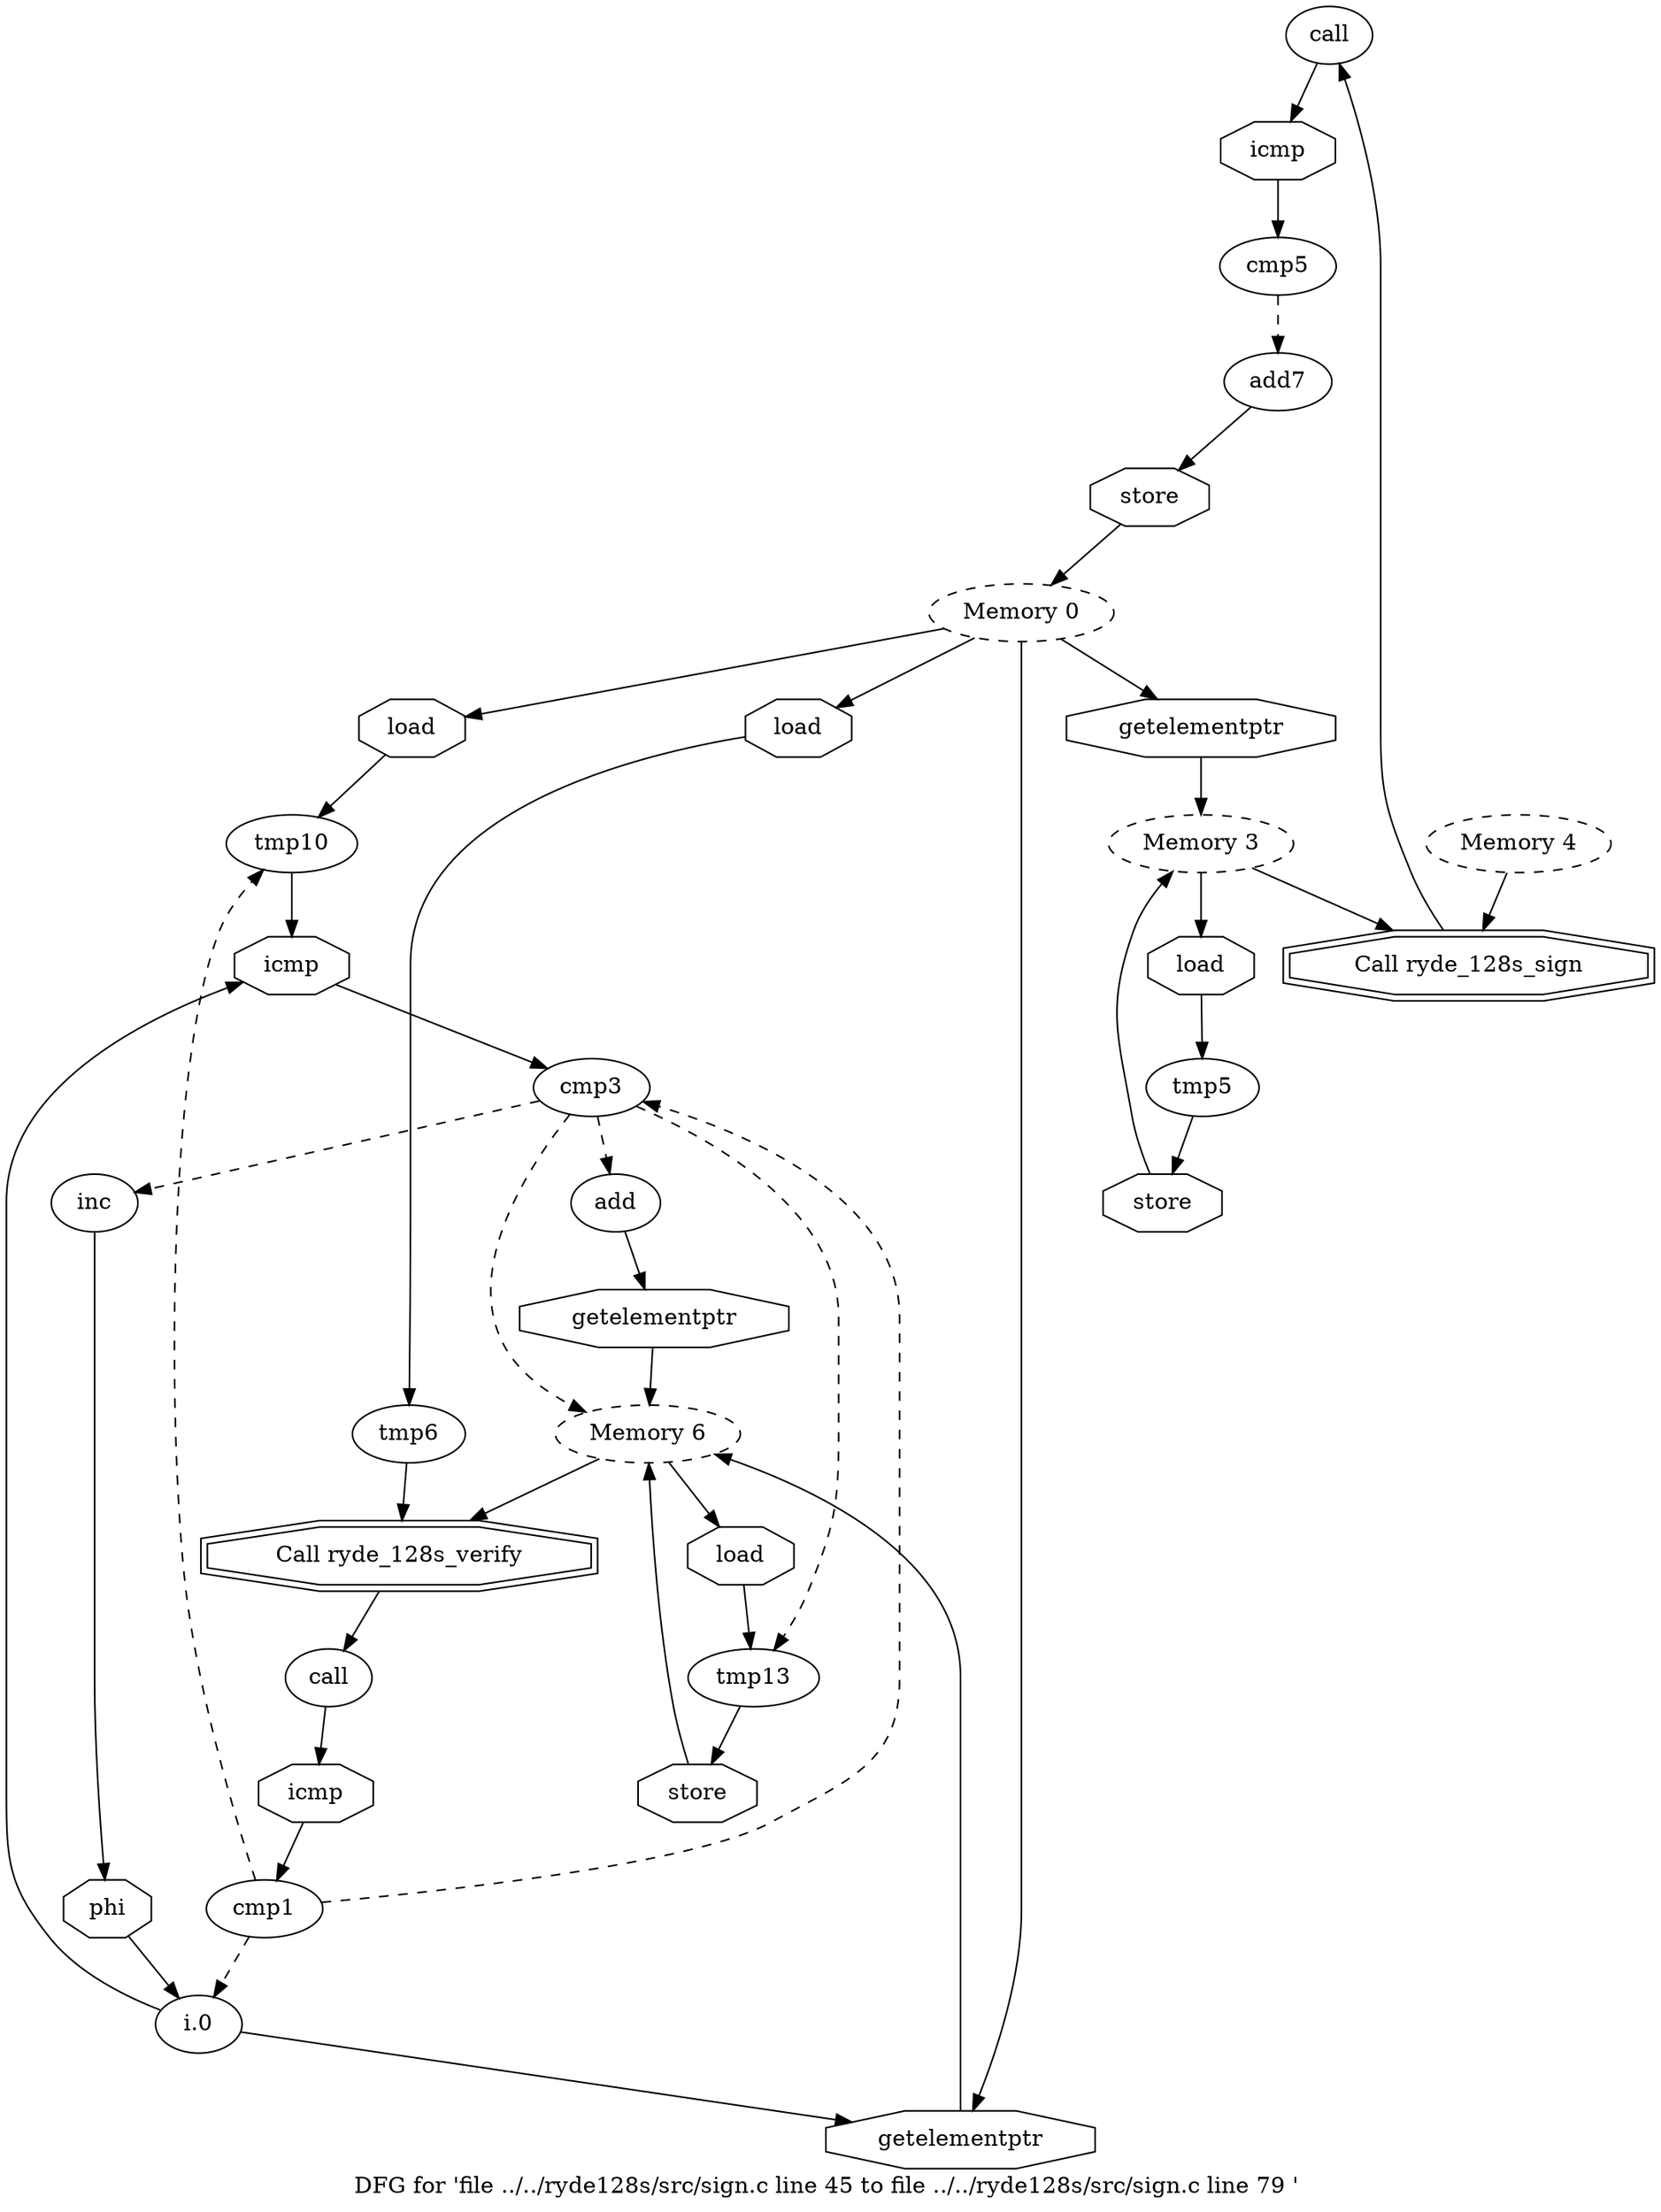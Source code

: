 digraph "DFG for 'file ../../ryde128s/src/sign.c line 45 to file ../../ryde128s/src/sign.c line 79 '  "{
label="DFG for 'file ../../ryde128s/src/sign.c line 45 to file ../../ryde128s/src/sign.c line 79 ' ";
node_257[shape=ellipse,style=solid,label="call"]
node_261[shape=octagon,style=solid,label="icmp"]
"node_257"->"node_261"
node_256[shape=octagon,style=solid,label="store"]
node_251[shape=ellipse,style=dashed,label="Memory 3"]
"node_256"->"node_251"
node_255[shape=octagon,style=solid,label="load"]
node_254[shape=ellipse,style=solid,label="tmp5"]
"node_255"->"node_254"
"node_254"->"node_256"
node_253[shape=ellipse,style=dashed,label="Memory 0"]
node_252[shape=octagon,style=solid,label="getelementptr"]
"node_253"->"node_252"
node_275[shape=octagon,style=solid,label="load"]
"node_253"->"node_275"
node_266[shape=octagon,style=solid,label="load"]
"node_253"->"node_266"
node_282[shape=octagon,style=solid,label="getelementptr"]
"node_253"->"node_282"
"node_252"->"node_251"
"node_251"->"node_255"
node_258[shape=doubleoctagon,style=solid,label="Call ryde_128s_sign"]
"node_251"->"node_258"
node_262[shape=ellipse,style=solid,label="add7"]
node_263[shape=octagon,style=solid,label="store"]
"node_262"->"node_263"
"node_263"->"node_253"
node_260[shape=ellipse,style=solid,label="cmp5"]
"node_260"->"node_262" [style=dashed]
"node_261"->"node_260"
node_274[shape=ellipse,style=solid,label="tmp10"]
node_277[shape=octagon,style=solid,label="icmp"]
"node_274"->"node_277"
"node_275"->"node_274"
node_276[shape=ellipse,style=solid,label="cmp3"]
node_278[shape=ellipse,style=solid,label="add"]
"node_276"->"node_278" [style=dashed]
node_280[shape=ellipse,style=solid,label="tmp13"]
"node_276"->"node_280" [style=dashed]
node_264[shape=ellipse,style=dashed,label="Memory 6"]
"node_276"->"node_264" [style=dashed]
node_273[shape=ellipse,style=solid,label="inc"]
"node_276"->"node_273" [style=dashed]
"node_277"->"node_276"
node_279[shape=octagon,style=solid,label="getelementptr"]
"node_278"->"node_279"
"node_279"->"node_264"
node_283[shape=octagon,style=solid,label="store"]
"node_280"->"node_283"
node_281[shape=octagon,style=solid,label="load"]
"node_281"->"node_280"
"node_264"->"node_281"
node_268[shape=doubleoctagon,style=solid,label="Call ryde_128s_verify"]
"node_264"->"node_268"
node_265[shape=ellipse,style=solid,label="tmp6"]
"node_265"->"node_268"
node_267[shape=ellipse,style=solid,label="call"]
"node_268"->"node_267"
node_269[shape=ellipse,style=solid,label="cmp1"]
"node_269"->"node_274" [style=dashed]
"node_269"->"node_276" [style=dashed]
node_271[shape=ellipse,style=solid,label="i.0"]
"node_269"->"node_271" [style=dashed]
node_270[shape=octagon,style=solid,label="icmp"]
"node_270"->"node_269"
"node_258"->"node_257"
node_259[shape=ellipse,style=dashed,label="Memory 4"]
"node_259"->"node_258"
"node_266"->"node_265"
"node_267"->"node_270"
"node_282"->"node_264"
"node_283"->"node_264"
"node_271"->"node_277"
"node_271"->"node_282"
node_272[shape=octagon,style=solid,label="phi"]
"node_272"->"node_271"
"node_273"->"node_272"
}

